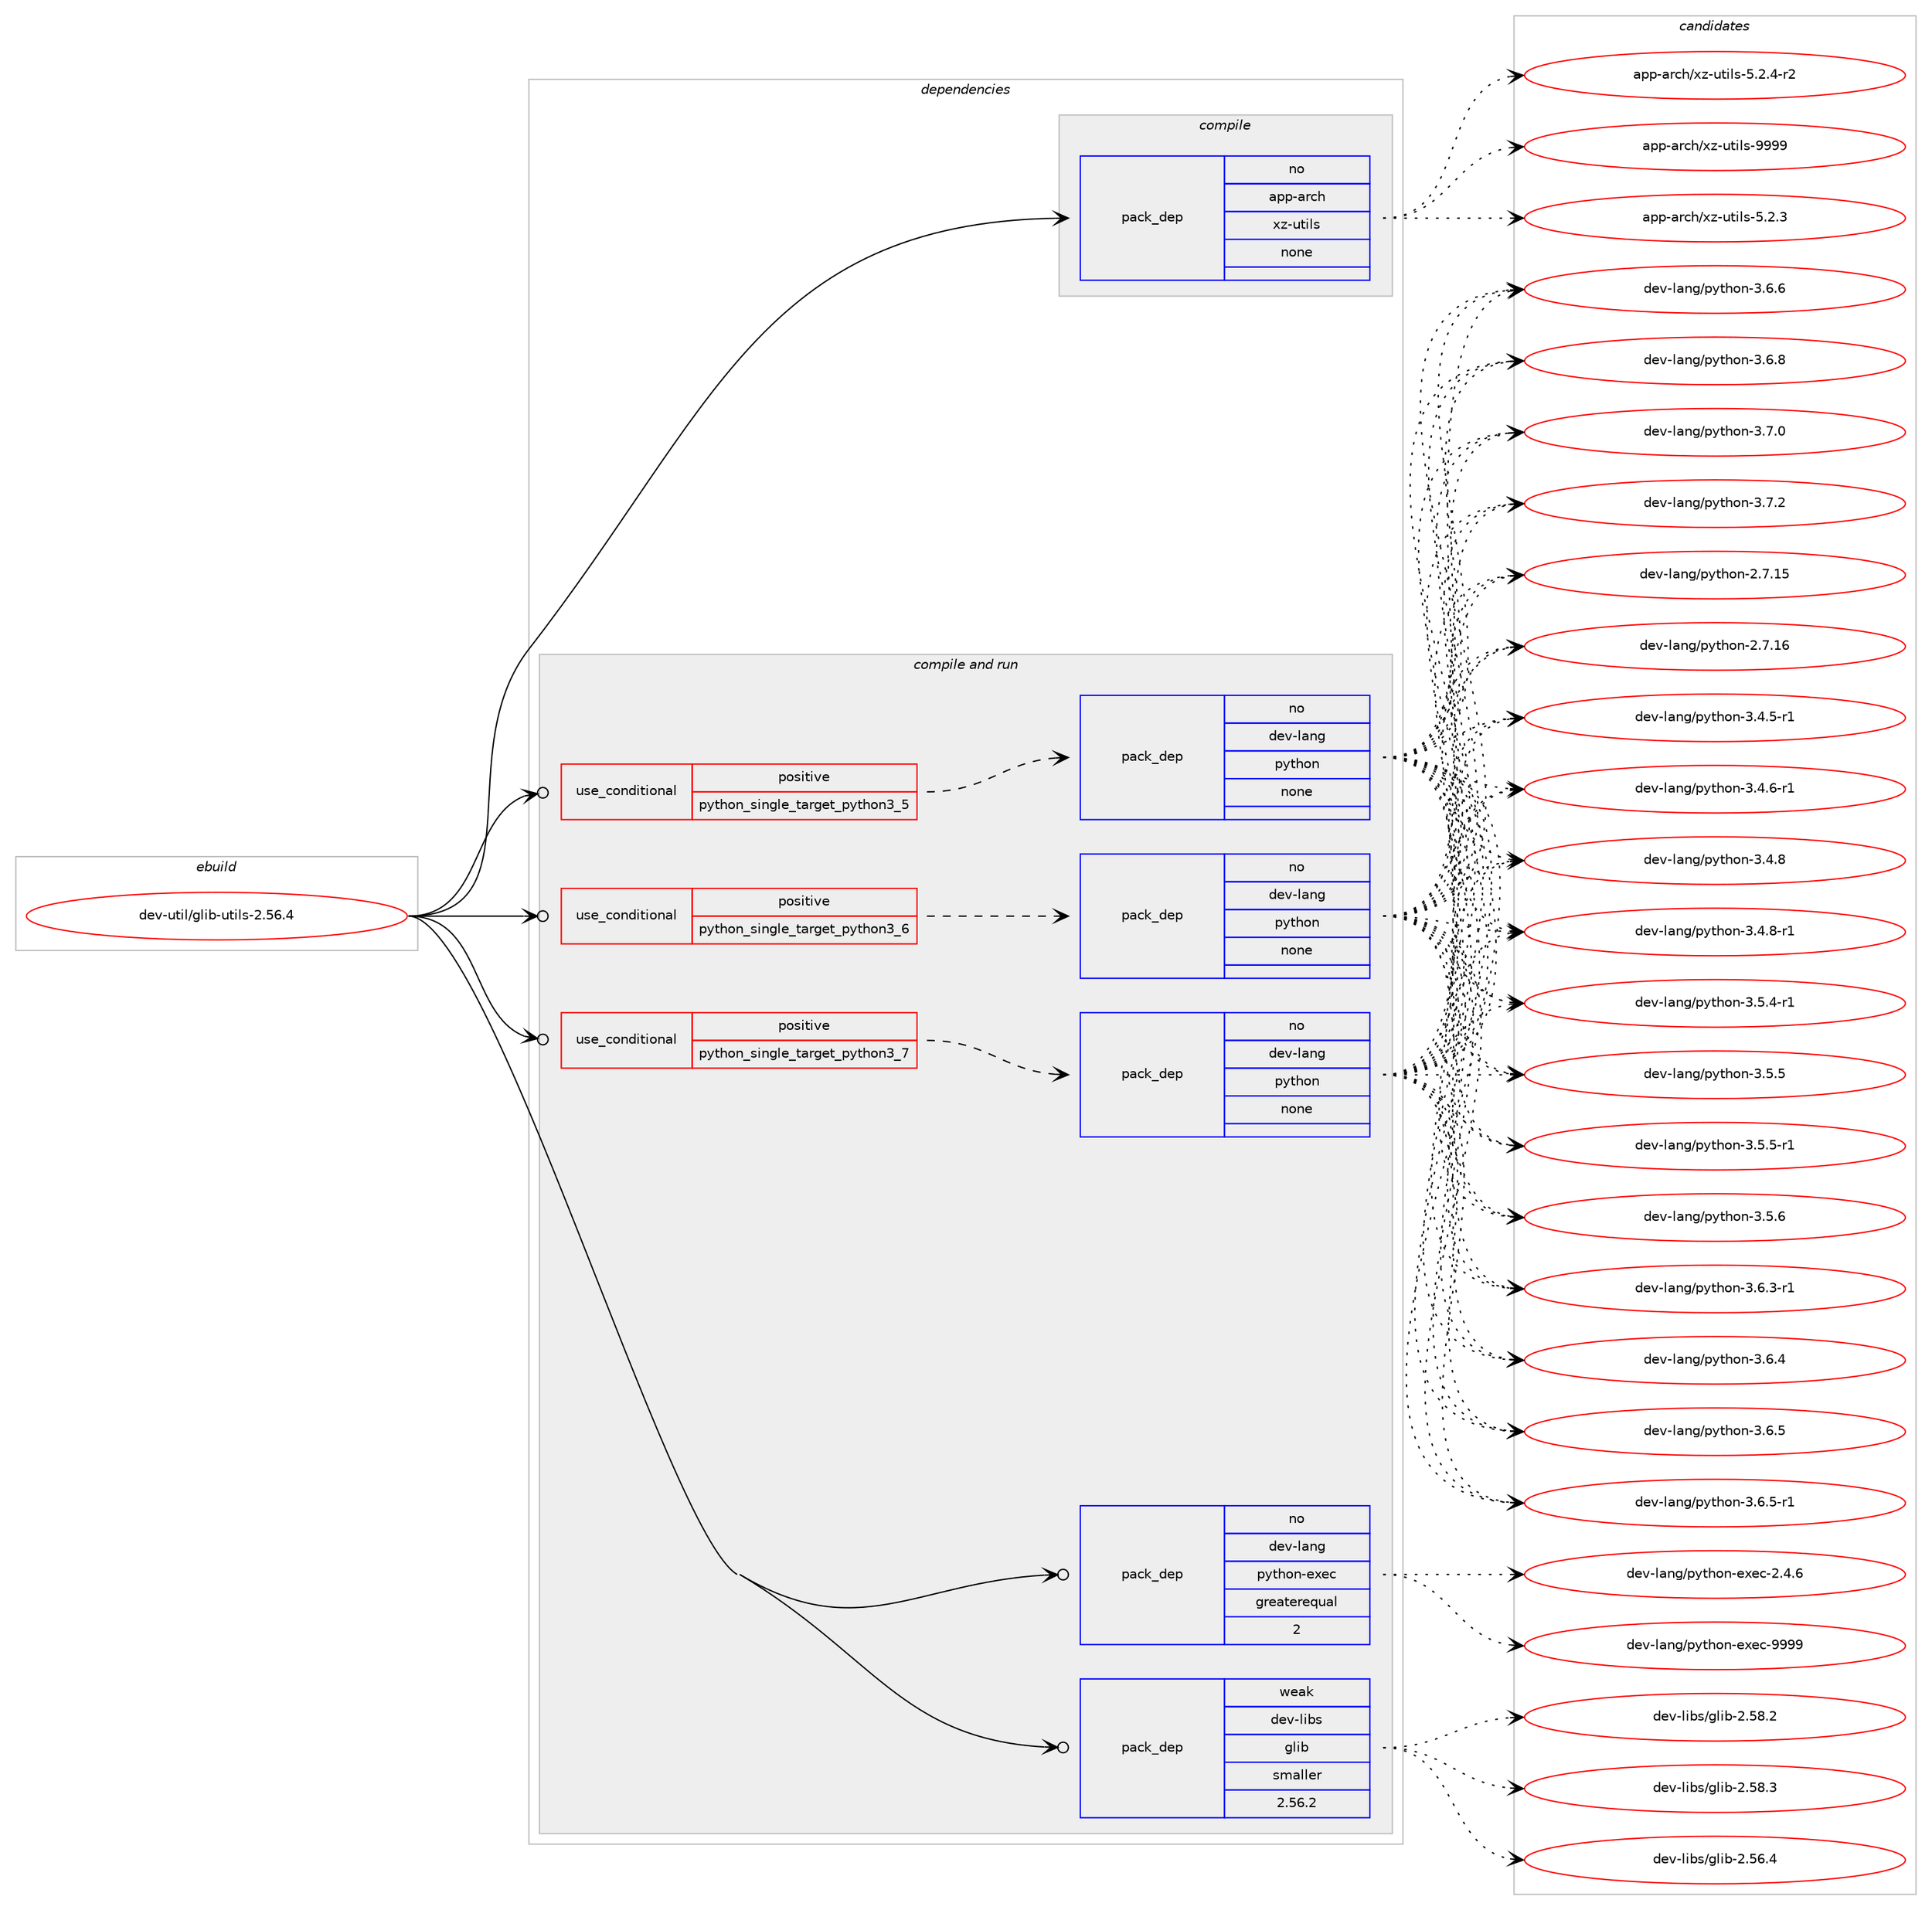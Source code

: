 digraph prolog {

# *************
# Graph options
# *************

newrank=true;
concentrate=true;
compound=true;
graph [rankdir=LR,fontname=Helvetica,fontsize=10,ranksep=1.5];#, ranksep=2.5, nodesep=0.2];
edge  [arrowhead=vee];
node  [fontname=Helvetica,fontsize=10];

# **********
# The ebuild
# **********

subgraph cluster_leftcol {
color=gray;
rank=same;
label=<<i>ebuild</i>>;
id [label="dev-util/glib-utils-2.56.4", color=red, width=4, href="../dev-util/glib-utils-2.56.4.svg"];
}

# ****************
# The dependencies
# ****************

subgraph cluster_midcol {
color=gray;
label=<<i>dependencies</i>>;
subgraph cluster_compile {
fillcolor="#eeeeee";
style=filled;
label=<<i>compile</i>>;
subgraph pack1097642 {
dependency1545717 [label=<<TABLE BORDER="0" CELLBORDER="1" CELLSPACING="0" CELLPADDING="4" WIDTH="220"><TR><TD ROWSPAN="6" CELLPADDING="30">pack_dep</TD></TR><TR><TD WIDTH="110">no</TD></TR><TR><TD>app-arch</TD></TR><TR><TD>xz-utils</TD></TR><TR><TD>none</TD></TR><TR><TD></TD></TR></TABLE>>, shape=none, color=blue];
}
id:e -> dependency1545717:w [weight=20,style="solid",arrowhead="vee"];
}
subgraph cluster_compileandrun {
fillcolor="#eeeeee";
style=filled;
label=<<i>compile and run</i>>;
subgraph cond424435 {
dependency1545718 [label=<<TABLE BORDER="0" CELLBORDER="1" CELLSPACING="0" CELLPADDING="4"><TR><TD ROWSPAN="3" CELLPADDING="10">use_conditional</TD></TR><TR><TD>positive</TD></TR><TR><TD>python_single_target_python3_5</TD></TR></TABLE>>, shape=none, color=red];
subgraph pack1097643 {
dependency1545719 [label=<<TABLE BORDER="0" CELLBORDER="1" CELLSPACING="0" CELLPADDING="4" WIDTH="220"><TR><TD ROWSPAN="6" CELLPADDING="30">pack_dep</TD></TR><TR><TD WIDTH="110">no</TD></TR><TR><TD>dev-lang</TD></TR><TR><TD>python</TD></TR><TR><TD>none</TD></TR><TR><TD></TD></TR></TABLE>>, shape=none, color=blue];
}
dependency1545718:e -> dependency1545719:w [weight=20,style="dashed",arrowhead="vee"];
}
id:e -> dependency1545718:w [weight=20,style="solid",arrowhead="odotvee"];
subgraph cond424436 {
dependency1545720 [label=<<TABLE BORDER="0" CELLBORDER="1" CELLSPACING="0" CELLPADDING="4"><TR><TD ROWSPAN="3" CELLPADDING="10">use_conditional</TD></TR><TR><TD>positive</TD></TR><TR><TD>python_single_target_python3_6</TD></TR></TABLE>>, shape=none, color=red];
subgraph pack1097644 {
dependency1545721 [label=<<TABLE BORDER="0" CELLBORDER="1" CELLSPACING="0" CELLPADDING="4" WIDTH="220"><TR><TD ROWSPAN="6" CELLPADDING="30">pack_dep</TD></TR><TR><TD WIDTH="110">no</TD></TR><TR><TD>dev-lang</TD></TR><TR><TD>python</TD></TR><TR><TD>none</TD></TR><TR><TD></TD></TR></TABLE>>, shape=none, color=blue];
}
dependency1545720:e -> dependency1545721:w [weight=20,style="dashed",arrowhead="vee"];
}
id:e -> dependency1545720:w [weight=20,style="solid",arrowhead="odotvee"];
subgraph cond424437 {
dependency1545722 [label=<<TABLE BORDER="0" CELLBORDER="1" CELLSPACING="0" CELLPADDING="4"><TR><TD ROWSPAN="3" CELLPADDING="10">use_conditional</TD></TR><TR><TD>positive</TD></TR><TR><TD>python_single_target_python3_7</TD></TR></TABLE>>, shape=none, color=red];
subgraph pack1097645 {
dependency1545723 [label=<<TABLE BORDER="0" CELLBORDER="1" CELLSPACING="0" CELLPADDING="4" WIDTH="220"><TR><TD ROWSPAN="6" CELLPADDING="30">pack_dep</TD></TR><TR><TD WIDTH="110">no</TD></TR><TR><TD>dev-lang</TD></TR><TR><TD>python</TD></TR><TR><TD>none</TD></TR><TR><TD></TD></TR></TABLE>>, shape=none, color=blue];
}
dependency1545722:e -> dependency1545723:w [weight=20,style="dashed",arrowhead="vee"];
}
id:e -> dependency1545722:w [weight=20,style="solid",arrowhead="odotvee"];
subgraph pack1097646 {
dependency1545724 [label=<<TABLE BORDER="0" CELLBORDER="1" CELLSPACING="0" CELLPADDING="4" WIDTH="220"><TR><TD ROWSPAN="6" CELLPADDING="30">pack_dep</TD></TR><TR><TD WIDTH="110">no</TD></TR><TR><TD>dev-lang</TD></TR><TR><TD>python-exec</TD></TR><TR><TD>greaterequal</TD></TR><TR><TD>2</TD></TR></TABLE>>, shape=none, color=blue];
}
id:e -> dependency1545724:w [weight=20,style="solid",arrowhead="odotvee"];
subgraph pack1097647 {
dependency1545725 [label=<<TABLE BORDER="0" CELLBORDER="1" CELLSPACING="0" CELLPADDING="4" WIDTH="220"><TR><TD ROWSPAN="6" CELLPADDING="30">pack_dep</TD></TR><TR><TD WIDTH="110">weak</TD></TR><TR><TD>dev-libs</TD></TR><TR><TD>glib</TD></TR><TR><TD>smaller</TD></TR><TR><TD>2.56.2</TD></TR></TABLE>>, shape=none, color=blue];
}
id:e -> dependency1545725:w [weight=20,style="solid",arrowhead="odotvee"];
}
subgraph cluster_run {
fillcolor="#eeeeee";
style=filled;
label=<<i>run</i>>;
}
}

# **************
# The candidates
# **************

subgraph cluster_choices {
rank=same;
color=gray;
label=<<i>candidates</i>>;

subgraph choice1097642 {
color=black;
nodesep=1;
choice971121124597114991044712012245117116105108115455346504651 [label="app-arch/xz-utils-5.2.3", color=red, width=4,href="../app-arch/xz-utils-5.2.3.svg"];
choice9711211245971149910447120122451171161051081154553465046524511450 [label="app-arch/xz-utils-5.2.4-r2", color=red, width=4,href="../app-arch/xz-utils-5.2.4-r2.svg"];
choice9711211245971149910447120122451171161051081154557575757 [label="app-arch/xz-utils-9999", color=red, width=4,href="../app-arch/xz-utils-9999.svg"];
dependency1545717:e -> choice971121124597114991044712012245117116105108115455346504651:w [style=dotted,weight="100"];
dependency1545717:e -> choice9711211245971149910447120122451171161051081154553465046524511450:w [style=dotted,weight="100"];
dependency1545717:e -> choice9711211245971149910447120122451171161051081154557575757:w [style=dotted,weight="100"];
}
subgraph choice1097643 {
color=black;
nodesep=1;
choice10010111845108971101034711212111610411111045504655464953 [label="dev-lang/python-2.7.15", color=red, width=4,href="../dev-lang/python-2.7.15.svg"];
choice10010111845108971101034711212111610411111045504655464954 [label="dev-lang/python-2.7.16", color=red, width=4,href="../dev-lang/python-2.7.16.svg"];
choice1001011184510897110103471121211161041111104551465246534511449 [label="dev-lang/python-3.4.5-r1", color=red, width=4,href="../dev-lang/python-3.4.5-r1.svg"];
choice1001011184510897110103471121211161041111104551465246544511449 [label="dev-lang/python-3.4.6-r1", color=red, width=4,href="../dev-lang/python-3.4.6-r1.svg"];
choice100101118451089711010347112121116104111110455146524656 [label="dev-lang/python-3.4.8", color=red, width=4,href="../dev-lang/python-3.4.8.svg"];
choice1001011184510897110103471121211161041111104551465246564511449 [label="dev-lang/python-3.4.8-r1", color=red, width=4,href="../dev-lang/python-3.4.8-r1.svg"];
choice1001011184510897110103471121211161041111104551465346524511449 [label="dev-lang/python-3.5.4-r1", color=red, width=4,href="../dev-lang/python-3.5.4-r1.svg"];
choice100101118451089711010347112121116104111110455146534653 [label="dev-lang/python-3.5.5", color=red, width=4,href="../dev-lang/python-3.5.5.svg"];
choice1001011184510897110103471121211161041111104551465346534511449 [label="dev-lang/python-3.5.5-r1", color=red, width=4,href="../dev-lang/python-3.5.5-r1.svg"];
choice100101118451089711010347112121116104111110455146534654 [label="dev-lang/python-3.5.6", color=red, width=4,href="../dev-lang/python-3.5.6.svg"];
choice1001011184510897110103471121211161041111104551465446514511449 [label="dev-lang/python-3.6.3-r1", color=red, width=4,href="../dev-lang/python-3.6.3-r1.svg"];
choice100101118451089711010347112121116104111110455146544652 [label="dev-lang/python-3.6.4", color=red, width=4,href="../dev-lang/python-3.6.4.svg"];
choice100101118451089711010347112121116104111110455146544653 [label="dev-lang/python-3.6.5", color=red, width=4,href="../dev-lang/python-3.6.5.svg"];
choice1001011184510897110103471121211161041111104551465446534511449 [label="dev-lang/python-3.6.5-r1", color=red, width=4,href="../dev-lang/python-3.6.5-r1.svg"];
choice100101118451089711010347112121116104111110455146544654 [label="dev-lang/python-3.6.6", color=red, width=4,href="../dev-lang/python-3.6.6.svg"];
choice100101118451089711010347112121116104111110455146544656 [label="dev-lang/python-3.6.8", color=red, width=4,href="../dev-lang/python-3.6.8.svg"];
choice100101118451089711010347112121116104111110455146554648 [label="dev-lang/python-3.7.0", color=red, width=4,href="../dev-lang/python-3.7.0.svg"];
choice100101118451089711010347112121116104111110455146554650 [label="dev-lang/python-3.7.2", color=red, width=4,href="../dev-lang/python-3.7.2.svg"];
dependency1545719:e -> choice10010111845108971101034711212111610411111045504655464953:w [style=dotted,weight="100"];
dependency1545719:e -> choice10010111845108971101034711212111610411111045504655464954:w [style=dotted,weight="100"];
dependency1545719:e -> choice1001011184510897110103471121211161041111104551465246534511449:w [style=dotted,weight="100"];
dependency1545719:e -> choice1001011184510897110103471121211161041111104551465246544511449:w [style=dotted,weight="100"];
dependency1545719:e -> choice100101118451089711010347112121116104111110455146524656:w [style=dotted,weight="100"];
dependency1545719:e -> choice1001011184510897110103471121211161041111104551465246564511449:w [style=dotted,weight="100"];
dependency1545719:e -> choice1001011184510897110103471121211161041111104551465346524511449:w [style=dotted,weight="100"];
dependency1545719:e -> choice100101118451089711010347112121116104111110455146534653:w [style=dotted,weight="100"];
dependency1545719:e -> choice1001011184510897110103471121211161041111104551465346534511449:w [style=dotted,weight="100"];
dependency1545719:e -> choice100101118451089711010347112121116104111110455146534654:w [style=dotted,weight="100"];
dependency1545719:e -> choice1001011184510897110103471121211161041111104551465446514511449:w [style=dotted,weight="100"];
dependency1545719:e -> choice100101118451089711010347112121116104111110455146544652:w [style=dotted,weight="100"];
dependency1545719:e -> choice100101118451089711010347112121116104111110455146544653:w [style=dotted,weight="100"];
dependency1545719:e -> choice1001011184510897110103471121211161041111104551465446534511449:w [style=dotted,weight="100"];
dependency1545719:e -> choice100101118451089711010347112121116104111110455146544654:w [style=dotted,weight="100"];
dependency1545719:e -> choice100101118451089711010347112121116104111110455146544656:w [style=dotted,weight="100"];
dependency1545719:e -> choice100101118451089711010347112121116104111110455146554648:w [style=dotted,weight="100"];
dependency1545719:e -> choice100101118451089711010347112121116104111110455146554650:w [style=dotted,weight="100"];
}
subgraph choice1097644 {
color=black;
nodesep=1;
choice10010111845108971101034711212111610411111045504655464953 [label="dev-lang/python-2.7.15", color=red, width=4,href="../dev-lang/python-2.7.15.svg"];
choice10010111845108971101034711212111610411111045504655464954 [label="dev-lang/python-2.7.16", color=red, width=4,href="../dev-lang/python-2.7.16.svg"];
choice1001011184510897110103471121211161041111104551465246534511449 [label="dev-lang/python-3.4.5-r1", color=red, width=4,href="../dev-lang/python-3.4.5-r1.svg"];
choice1001011184510897110103471121211161041111104551465246544511449 [label="dev-lang/python-3.4.6-r1", color=red, width=4,href="../dev-lang/python-3.4.6-r1.svg"];
choice100101118451089711010347112121116104111110455146524656 [label="dev-lang/python-3.4.8", color=red, width=4,href="../dev-lang/python-3.4.8.svg"];
choice1001011184510897110103471121211161041111104551465246564511449 [label="dev-lang/python-3.4.8-r1", color=red, width=4,href="../dev-lang/python-3.4.8-r1.svg"];
choice1001011184510897110103471121211161041111104551465346524511449 [label="dev-lang/python-3.5.4-r1", color=red, width=4,href="../dev-lang/python-3.5.4-r1.svg"];
choice100101118451089711010347112121116104111110455146534653 [label="dev-lang/python-3.5.5", color=red, width=4,href="../dev-lang/python-3.5.5.svg"];
choice1001011184510897110103471121211161041111104551465346534511449 [label="dev-lang/python-3.5.5-r1", color=red, width=4,href="../dev-lang/python-3.5.5-r1.svg"];
choice100101118451089711010347112121116104111110455146534654 [label="dev-lang/python-3.5.6", color=red, width=4,href="../dev-lang/python-3.5.6.svg"];
choice1001011184510897110103471121211161041111104551465446514511449 [label="dev-lang/python-3.6.3-r1", color=red, width=4,href="../dev-lang/python-3.6.3-r1.svg"];
choice100101118451089711010347112121116104111110455146544652 [label="dev-lang/python-3.6.4", color=red, width=4,href="../dev-lang/python-3.6.4.svg"];
choice100101118451089711010347112121116104111110455146544653 [label="dev-lang/python-3.6.5", color=red, width=4,href="../dev-lang/python-3.6.5.svg"];
choice1001011184510897110103471121211161041111104551465446534511449 [label="dev-lang/python-3.6.5-r1", color=red, width=4,href="../dev-lang/python-3.6.5-r1.svg"];
choice100101118451089711010347112121116104111110455146544654 [label="dev-lang/python-3.6.6", color=red, width=4,href="../dev-lang/python-3.6.6.svg"];
choice100101118451089711010347112121116104111110455146544656 [label="dev-lang/python-3.6.8", color=red, width=4,href="../dev-lang/python-3.6.8.svg"];
choice100101118451089711010347112121116104111110455146554648 [label="dev-lang/python-3.7.0", color=red, width=4,href="../dev-lang/python-3.7.0.svg"];
choice100101118451089711010347112121116104111110455146554650 [label="dev-lang/python-3.7.2", color=red, width=4,href="../dev-lang/python-3.7.2.svg"];
dependency1545721:e -> choice10010111845108971101034711212111610411111045504655464953:w [style=dotted,weight="100"];
dependency1545721:e -> choice10010111845108971101034711212111610411111045504655464954:w [style=dotted,weight="100"];
dependency1545721:e -> choice1001011184510897110103471121211161041111104551465246534511449:w [style=dotted,weight="100"];
dependency1545721:e -> choice1001011184510897110103471121211161041111104551465246544511449:w [style=dotted,weight="100"];
dependency1545721:e -> choice100101118451089711010347112121116104111110455146524656:w [style=dotted,weight="100"];
dependency1545721:e -> choice1001011184510897110103471121211161041111104551465246564511449:w [style=dotted,weight="100"];
dependency1545721:e -> choice1001011184510897110103471121211161041111104551465346524511449:w [style=dotted,weight="100"];
dependency1545721:e -> choice100101118451089711010347112121116104111110455146534653:w [style=dotted,weight="100"];
dependency1545721:e -> choice1001011184510897110103471121211161041111104551465346534511449:w [style=dotted,weight="100"];
dependency1545721:e -> choice100101118451089711010347112121116104111110455146534654:w [style=dotted,weight="100"];
dependency1545721:e -> choice1001011184510897110103471121211161041111104551465446514511449:w [style=dotted,weight="100"];
dependency1545721:e -> choice100101118451089711010347112121116104111110455146544652:w [style=dotted,weight="100"];
dependency1545721:e -> choice100101118451089711010347112121116104111110455146544653:w [style=dotted,weight="100"];
dependency1545721:e -> choice1001011184510897110103471121211161041111104551465446534511449:w [style=dotted,weight="100"];
dependency1545721:e -> choice100101118451089711010347112121116104111110455146544654:w [style=dotted,weight="100"];
dependency1545721:e -> choice100101118451089711010347112121116104111110455146544656:w [style=dotted,weight="100"];
dependency1545721:e -> choice100101118451089711010347112121116104111110455146554648:w [style=dotted,weight="100"];
dependency1545721:e -> choice100101118451089711010347112121116104111110455146554650:w [style=dotted,weight="100"];
}
subgraph choice1097645 {
color=black;
nodesep=1;
choice10010111845108971101034711212111610411111045504655464953 [label="dev-lang/python-2.7.15", color=red, width=4,href="../dev-lang/python-2.7.15.svg"];
choice10010111845108971101034711212111610411111045504655464954 [label="dev-lang/python-2.7.16", color=red, width=4,href="../dev-lang/python-2.7.16.svg"];
choice1001011184510897110103471121211161041111104551465246534511449 [label="dev-lang/python-3.4.5-r1", color=red, width=4,href="../dev-lang/python-3.4.5-r1.svg"];
choice1001011184510897110103471121211161041111104551465246544511449 [label="dev-lang/python-3.4.6-r1", color=red, width=4,href="../dev-lang/python-3.4.6-r1.svg"];
choice100101118451089711010347112121116104111110455146524656 [label="dev-lang/python-3.4.8", color=red, width=4,href="../dev-lang/python-3.4.8.svg"];
choice1001011184510897110103471121211161041111104551465246564511449 [label="dev-lang/python-3.4.8-r1", color=red, width=4,href="../dev-lang/python-3.4.8-r1.svg"];
choice1001011184510897110103471121211161041111104551465346524511449 [label="dev-lang/python-3.5.4-r1", color=red, width=4,href="../dev-lang/python-3.5.4-r1.svg"];
choice100101118451089711010347112121116104111110455146534653 [label="dev-lang/python-3.5.5", color=red, width=4,href="../dev-lang/python-3.5.5.svg"];
choice1001011184510897110103471121211161041111104551465346534511449 [label="dev-lang/python-3.5.5-r1", color=red, width=4,href="../dev-lang/python-3.5.5-r1.svg"];
choice100101118451089711010347112121116104111110455146534654 [label="dev-lang/python-3.5.6", color=red, width=4,href="../dev-lang/python-3.5.6.svg"];
choice1001011184510897110103471121211161041111104551465446514511449 [label="dev-lang/python-3.6.3-r1", color=red, width=4,href="../dev-lang/python-3.6.3-r1.svg"];
choice100101118451089711010347112121116104111110455146544652 [label="dev-lang/python-3.6.4", color=red, width=4,href="../dev-lang/python-3.6.4.svg"];
choice100101118451089711010347112121116104111110455146544653 [label="dev-lang/python-3.6.5", color=red, width=4,href="../dev-lang/python-3.6.5.svg"];
choice1001011184510897110103471121211161041111104551465446534511449 [label="dev-lang/python-3.6.5-r1", color=red, width=4,href="../dev-lang/python-3.6.5-r1.svg"];
choice100101118451089711010347112121116104111110455146544654 [label="dev-lang/python-3.6.6", color=red, width=4,href="../dev-lang/python-3.6.6.svg"];
choice100101118451089711010347112121116104111110455146544656 [label="dev-lang/python-3.6.8", color=red, width=4,href="../dev-lang/python-3.6.8.svg"];
choice100101118451089711010347112121116104111110455146554648 [label="dev-lang/python-3.7.0", color=red, width=4,href="../dev-lang/python-3.7.0.svg"];
choice100101118451089711010347112121116104111110455146554650 [label="dev-lang/python-3.7.2", color=red, width=4,href="../dev-lang/python-3.7.2.svg"];
dependency1545723:e -> choice10010111845108971101034711212111610411111045504655464953:w [style=dotted,weight="100"];
dependency1545723:e -> choice10010111845108971101034711212111610411111045504655464954:w [style=dotted,weight="100"];
dependency1545723:e -> choice1001011184510897110103471121211161041111104551465246534511449:w [style=dotted,weight="100"];
dependency1545723:e -> choice1001011184510897110103471121211161041111104551465246544511449:w [style=dotted,weight="100"];
dependency1545723:e -> choice100101118451089711010347112121116104111110455146524656:w [style=dotted,weight="100"];
dependency1545723:e -> choice1001011184510897110103471121211161041111104551465246564511449:w [style=dotted,weight="100"];
dependency1545723:e -> choice1001011184510897110103471121211161041111104551465346524511449:w [style=dotted,weight="100"];
dependency1545723:e -> choice100101118451089711010347112121116104111110455146534653:w [style=dotted,weight="100"];
dependency1545723:e -> choice1001011184510897110103471121211161041111104551465346534511449:w [style=dotted,weight="100"];
dependency1545723:e -> choice100101118451089711010347112121116104111110455146534654:w [style=dotted,weight="100"];
dependency1545723:e -> choice1001011184510897110103471121211161041111104551465446514511449:w [style=dotted,weight="100"];
dependency1545723:e -> choice100101118451089711010347112121116104111110455146544652:w [style=dotted,weight="100"];
dependency1545723:e -> choice100101118451089711010347112121116104111110455146544653:w [style=dotted,weight="100"];
dependency1545723:e -> choice1001011184510897110103471121211161041111104551465446534511449:w [style=dotted,weight="100"];
dependency1545723:e -> choice100101118451089711010347112121116104111110455146544654:w [style=dotted,weight="100"];
dependency1545723:e -> choice100101118451089711010347112121116104111110455146544656:w [style=dotted,weight="100"];
dependency1545723:e -> choice100101118451089711010347112121116104111110455146554648:w [style=dotted,weight="100"];
dependency1545723:e -> choice100101118451089711010347112121116104111110455146554650:w [style=dotted,weight="100"];
}
subgraph choice1097646 {
color=black;
nodesep=1;
choice1001011184510897110103471121211161041111104510112010199455046524654 [label="dev-lang/python-exec-2.4.6", color=red, width=4,href="../dev-lang/python-exec-2.4.6.svg"];
choice10010111845108971101034711212111610411111045101120101994557575757 [label="dev-lang/python-exec-9999", color=red, width=4,href="../dev-lang/python-exec-9999.svg"];
dependency1545724:e -> choice1001011184510897110103471121211161041111104510112010199455046524654:w [style=dotted,weight="100"];
dependency1545724:e -> choice10010111845108971101034711212111610411111045101120101994557575757:w [style=dotted,weight="100"];
}
subgraph choice1097647 {
color=black;
nodesep=1;
choice1001011184510810598115471031081059845504653544652 [label="dev-libs/glib-2.56.4", color=red, width=4,href="../dev-libs/glib-2.56.4.svg"];
choice1001011184510810598115471031081059845504653564650 [label="dev-libs/glib-2.58.2", color=red, width=4,href="../dev-libs/glib-2.58.2.svg"];
choice1001011184510810598115471031081059845504653564651 [label="dev-libs/glib-2.58.3", color=red, width=4,href="../dev-libs/glib-2.58.3.svg"];
dependency1545725:e -> choice1001011184510810598115471031081059845504653544652:w [style=dotted,weight="100"];
dependency1545725:e -> choice1001011184510810598115471031081059845504653564650:w [style=dotted,weight="100"];
dependency1545725:e -> choice1001011184510810598115471031081059845504653564651:w [style=dotted,weight="100"];
}
}

}
